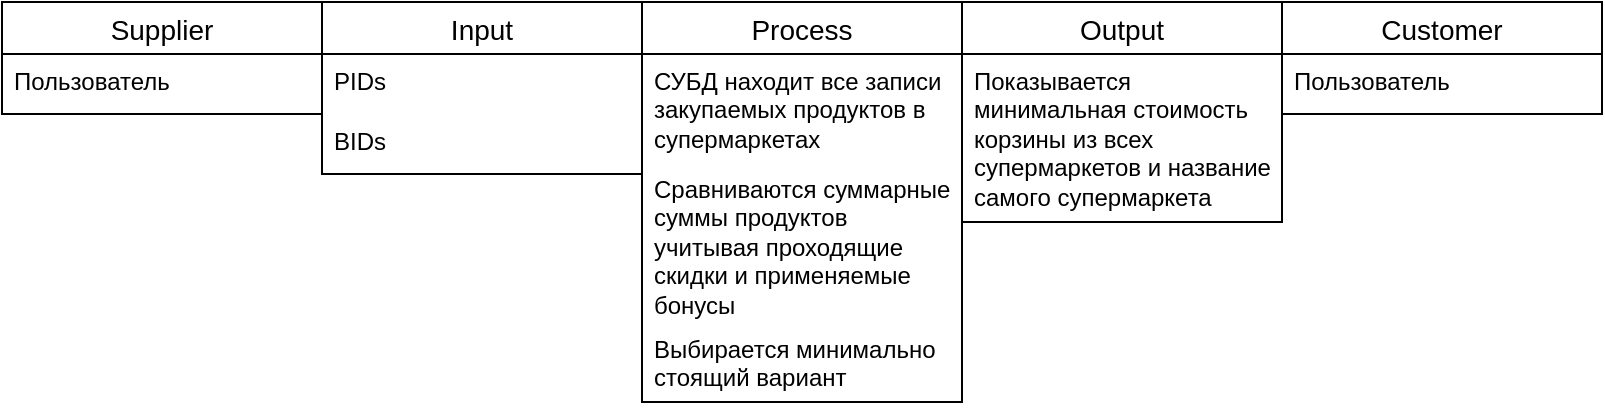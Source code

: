 <mxfile version="24.7.17">
  <diagram name="Page-1" id="FwKQ2ryAc6HzhP1oKMzP">
    <mxGraphModel dx="3628" dy="1448" grid="1" gridSize="10" guides="1" tooltips="1" connect="1" arrows="1" fold="1" page="1" pageScale="1" pageWidth="1169" pageHeight="827" math="0" shadow="0">
      <root>
        <mxCell id="0" />
        <mxCell id="1" parent="0" />
        <mxCell id="QHWeCFWD2Uru88_0k2p2-1" value="Supplier" style="swimlane;fontStyle=0;childLayout=stackLayout;horizontal=1;startSize=26;horizontalStack=0;resizeParent=1;resizeParentMax=0;resizeLast=0;collapsible=1;marginBottom=0;align=center;fontSize=14;" parent="1" vertex="1">
          <mxGeometry x="-2310" y="-790" width="160" height="56" as="geometry" />
        </mxCell>
        <mxCell id="QHWeCFWD2Uru88_0k2p2-2" value="Пользователь" style="text;strokeColor=none;fillColor=none;spacingLeft=4;spacingRight=4;overflow=hidden;rotatable=0;points=[[0,0.5],[1,0.5]];portConstraint=eastwest;fontSize=12;whiteSpace=wrap;html=1;" parent="QHWeCFWD2Uru88_0k2p2-1" vertex="1">
          <mxGeometry y="26" width="160" height="30" as="geometry" />
        </mxCell>
        <mxCell id="QHWeCFWD2Uru88_0k2p2-3" value="Input" style="swimlane;fontStyle=0;childLayout=stackLayout;horizontal=1;startSize=26;horizontalStack=0;resizeParent=1;resizeParentMax=0;resizeLast=0;collapsible=1;marginBottom=0;align=center;fontSize=14;" parent="1" vertex="1">
          <mxGeometry x="-2150" y="-790" width="160" height="86" as="geometry" />
        </mxCell>
        <mxCell id="QHWeCFWD2Uru88_0k2p2-4" value="PIDs" style="text;strokeColor=none;fillColor=none;spacingLeft=4;spacingRight=4;overflow=hidden;rotatable=0;points=[[0,0.5],[1,0.5]];portConstraint=eastwest;fontSize=12;whiteSpace=wrap;html=1;" parent="QHWeCFWD2Uru88_0k2p2-3" vertex="1">
          <mxGeometry y="26" width="160" height="30" as="geometry" />
        </mxCell>
        <mxCell id="QHWeCFWD2Uru88_0k2p2-12" value="BIDs" style="text;strokeColor=none;fillColor=none;spacingLeft=4;spacingRight=4;overflow=hidden;rotatable=0;points=[[0,0.5],[1,0.5]];portConstraint=eastwest;fontSize=12;whiteSpace=wrap;html=1;" parent="QHWeCFWD2Uru88_0k2p2-3" vertex="1">
          <mxGeometry y="56" width="160" height="30" as="geometry" />
        </mxCell>
        <mxCell id="QHWeCFWD2Uru88_0k2p2-6" value="Process" style="swimlane;fontStyle=0;childLayout=stackLayout;horizontal=1;startSize=26;horizontalStack=0;resizeParent=1;resizeParentMax=0;resizeLast=0;collapsible=1;marginBottom=0;align=center;fontSize=14;" parent="1" vertex="1">
          <mxGeometry x="-1990" y="-790" width="160" height="200" as="geometry" />
        </mxCell>
        <mxCell id="QHWeCFWD2Uru88_0k2p2-7" value="СУБД находит все записи закупаемых продуктов в супермаркетах" style="text;strokeColor=none;fillColor=none;spacingLeft=4;spacingRight=4;overflow=hidden;rotatable=0;points=[[0,0.5],[1,0.5]];portConstraint=eastwest;fontSize=12;whiteSpace=wrap;html=1;" parent="QHWeCFWD2Uru88_0k2p2-6" vertex="1">
          <mxGeometry y="26" width="160" height="54" as="geometry" />
        </mxCell>
        <mxCell id="QHWeCFWD2Uru88_0k2p2-15" value="Сравниваются суммарные суммы продуктов учитывая проходящие скидки и применяемые бонусы&amp;nbsp;" style="text;strokeColor=none;fillColor=none;spacingLeft=4;spacingRight=4;overflow=hidden;rotatable=0;points=[[0,0.5],[1,0.5]];portConstraint=eastwest;fontSize=12;whiteSpace=wrap;html=1;" parent="QHWeCFWD2Uru88_0k2p2-6" vertex="1">
          <mxGeometry y="80" width="160" height="80" as="geometry" />
        </mxCell>
        <mxCell id="QHWeCFWD2Uru88_0k2p2-16" value="Выбирается минимально стоящий вариант" style="text;strokeColor=none;fillColor=none;spacingLeft=4;spacingRight=4;overflow=hidden;rotatable=0;points=[[0,0.5],[1,0.5]];portConstraint=eastwest;fontSize=12;whiteSpace=wrap;html=1;" parent="QHWeCFWD2Uru88_0k2p2-6" vertex="1">
          <mxGeometry y="160" width="160" height="40" as="geometry" />
        </mxCell>
        <mxCell id="QHWeCFWD2Uru88_0k2p2-8" value="Output" style="swimlane;fontStyle=0;childLayout=stackLayout;horizontal=1;startSize=26;horizontalStack=0;resizeParent=1;resizeParentMax=0;resizeLast=0;collapsible=1;marginBottom=0;align=center;fontSize=14;" parent="1" vertex="1">
          <mxGeometry x="-1830" y="-790" width="160" height="110" as="geometry" />
        </mxCell>
        <mxCell id="QHWeCFWD2Uru88_0k2p2-9" value="Показывается минимальная стоимость корзины из всех супермаркетов и название самого супермаркета" style="text;strokeColor=none;fillColor=none;spacingLeft=4;spacingRight=4;overflow=hidden;rotatable=0;points=[[0,0.5],[1,0.5]];portConstraint=eastwest;fontSize=12;whiteSpace=wrap;html=1;" parent="QHWeCFWD2Uru88_0k2p2-8" vertex="1">
          <mxGeometry y="26" width="160" height="84" as="geometry" />
        </mxCell>
        <mxCell id="QHWeCFWD2Uru88_0k2p2-10" value="Customer" style="swimlane;fontStyle=0;childLayout=stackLayout;horizontal=1;startSize=26;horizontalStack=0;resizeParent=1;resizeParentMax=0;resizeLast=0;collapsible=1;marginBottom=0;align=center;fontSize=14;" parent="1" vertex="1">
          <mxGeometry x="-1670" y="-790" width="160" height="56" as="geometry" />
        </mxCell>
        <mxCell id="QHWeCFWD2Uru88_0k2p2-11" value="Пользователь" style="text;strokeColor=none;fillColor=none;spacingLeft=4;spacingRight=4;overflow=hidden;rotatable=0;points=[[0,0.5],[1,0.5]];portConstraint=eastwest;fontSize=12;whiteSpace=wrap;html=1;" parent="QHWeCFWD2Uru88_0k2p2-10" vertex="1">
          <mxGeometry y="26" width="160" height="30" as="geometry" />
        </mxCell>
      </root>
    </mxGraphModel>
  </diagram>
</mxfile>
